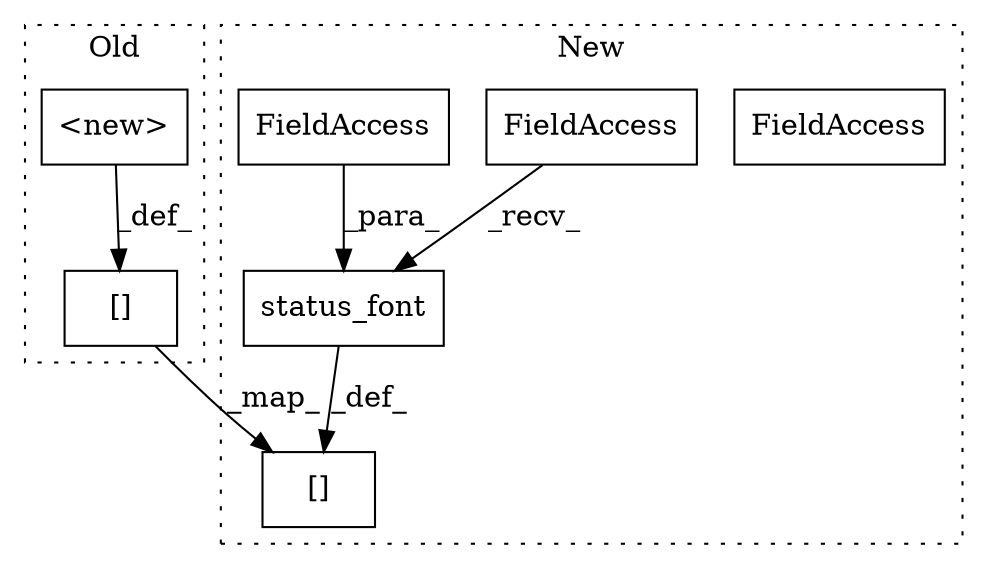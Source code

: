 digraph G {
subgraph cluster0 {
1 [label="<new>" a="14" s="1064" l="32" shape="box"];
6 [label="[]" a="2" s="996,1017" l="13,1" shape="box"];
label = "Old";
style="dotted";
}
subgraph cluster1 {
2 [label="status_font" a="32" s="1084,1122" l="12,1" shape="box"];
3 [label="FieldAccess" a="22" s="1096" l="26" shape="box"];
4 [label="FieldAccess" a="22" s="1064" l="10" shape="box"];
5 [label="[]" a="2" s="996,1017" l="13,1" shape="box"];
7 [label="FieldAccess" a="22" s="1096" l="26" shape="box"];
label = "New";
style="dotted";
}
1 -> 6 [label="_def_"];
2 -> 5 [label="_def_"];
4 -> 2 [label="_recv_"];
6 -> 5 [label="_map_"];
7 -> 2 [label="_para_"];
}